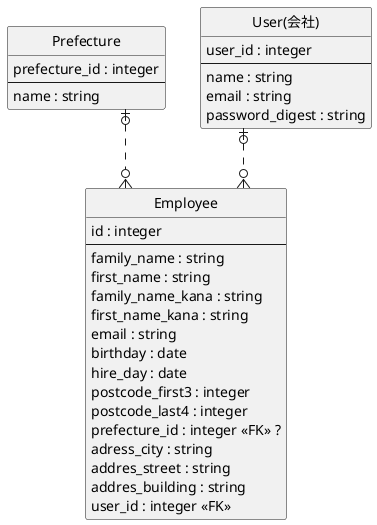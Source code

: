 @startuml name
' hide the spot
hide circle

' avoid problems with angled crows feet
skinparam linetype ortho

entity "Employee" as e01 {
  id : integer
  --
  family_name : string
  first_name : string
  family_name_kana : string
  first_name_kana : string
  email : string
  birthday : date
  hire_day : date
  postcode_first3 : integer
  postcode_last4 : integer
  prefecture_id : integer <<FK>> ?
  adress_city : string
  addres_street : string
  addres_building : string
  user_id : integer <<FK>>
}

entity "Prefecture" as e02 {
  prefecture_id : integer
  --
  name : string
}

entity "User(会社)" as e03 {
  user_id : integer
  --
  name : string
  email : string
  password_digest : string
}

e02 |o..o{ e01
e03 |o..o{ e01
@enduml
